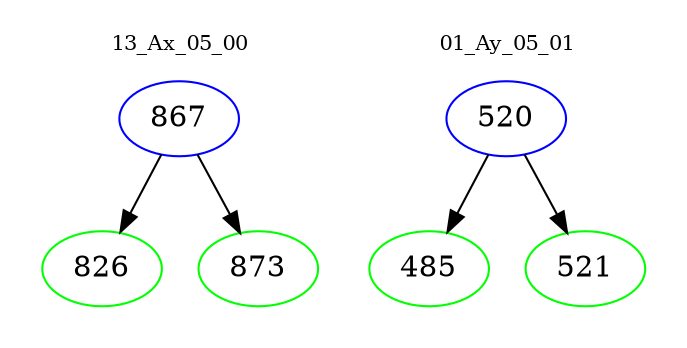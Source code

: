 digraph{
subgraph cluster_0 {
color = white
label = "13_Ax_05_00";
fontsize=10;
T0_867 [label="867", color="blue"]
T0_867 -> T0_826 [color="black"]
T0_826 [label="826", color="green"]
T0_867 -> T0_873 [color="black"]
T0_873 [label="873", color="green"]
}
subgraph cluster_1 {
color = white
label = "01_Ay_05_01";
fontsize=10;
T1_520 [label="520", color="blue"]
T1_520 -> T1_485 [color="black"]
T1_485 [label="485", color="green"]
T1_520 -> T1_521 [color="black"]
T1_521 [label="521", color="green"]
}
}
